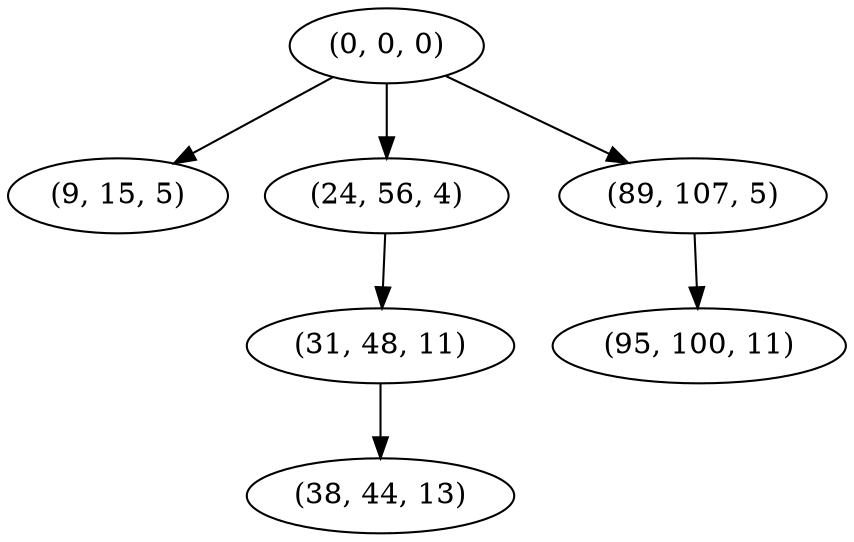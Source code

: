 digraph tree {
    "(0, 0, 0)";
    "(9, 15, 5)";
    "(24, 56, 4)";
    "(31, 48, 11)";
    "(38, 44, 13)";
    "(89, 107, 5)";
    "(95, 100, 11)";
    "(0, 0, 0)" -> "(9, 15, 5)";
    "(0, 0, 0)" -> "(24, 56, 4)";
    "(0, 0, 0)" -> "(89, 107, 5)";
    "(24, 56, 4)" -> "(31, 48, 11)";
    "(31, 48, 11)" -> "(38, 44, 13)";
    "(89, 107, 5)" -> "(95, 100, 11)";
}
